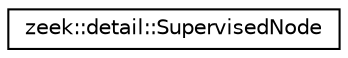 digraph "Graphical Class Hierarchy"
{
 // LATEX_PDF_SIZE
  edge [fontname="Helvetica",fontsize="10",labelfontname="Helvetica",labelfontsize="10"];
  node [fontname="Helvetica",fontsize="10",shape=record];
  rankdir="LR";
  Node0 [label="zeek::detail::SupervisedNode",height=0.2,width=0.4,color="black", fillcolor="white", style="filled",URL="$df/d9d/structzeek_1_1detail_1_1SupervisedNode.html",tooltip=" "];
}
